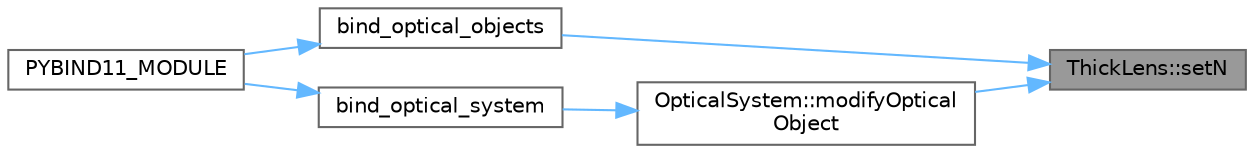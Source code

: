 digraph "ThickLens::setN"
{
 // LATEX_PDF_SIZE
  bgcolor="transparent";
  edge [fontname=Helvetica,fontsize=10,labelfontname=Helvetica,labelfontsize=10];
  node [fontname=Helvetica,fontsize=10,shape=box,height=0.2,width=0.4];
  rankdir="RL";
  Node1 [id="Node000001",label="ThickLens::setN",height=0.2,width=0.4,color="gray40", fillcolor="grey60", style="filled", fontcolor="black",tooltip="Sets the refractive index of the lens."];
  Node1 -> Node2 [id="edge1_Node000001_Node000002",dir="back",color="steelblue1",style="solid",tooltip=" "];
  Node2 [id="Node000002",label="bind_optical_objects",height=0.2,width=0.4,color="grey40", fillcolor="white", style="filled",URL="$bind__optical__objects_8cpp.html#abed024fc05ed7a9f896dd57e37f6faa9",tooltip="Binds the C++ OpticalObject class and its derived classes to Python."];
  Node2 -> Node3 [id="edge2_Node000002_Node000003",dir="back",color="steelblue1",style="solid",tooltip=" "];
  Node3 [id="Node000003",label="PYBIND11_MODULE",height=0.2,width=0.4,color="grey40", fillcolor="white", style="filled",URL="$optisim__bindings_8cpp.html#a82d65b89848c085bfa58a60cdd31d6f6",tooltip="Main pybind11 module definition for the OptiSim library."];
  Node1 -> Node4 [id="edge3_Node000001_Node000004",dir="back",color="steelblue1",style="solid",tooltip=" "];
  Node4 [id="Node000004",label="OpticalSystem::modifyOptical\lObject",height=0.2,width=0.4,color="grey40", fillcolor="white", style="filled",URL="$classOpticalSystem.html#a2305f7a60f669b2a058f5e6ea8565186",tooltip="Modifies a property of an existing OpticalObject by its name."];
  Node4 -> Node5 [id="edge4_Node000004_Node000005",dir="back",color="steelblue1",style="solid",tooltip=" "];
  Node5 [id="Node000005",label="bind_optical_system",height=0.2,width=0.4,color="grey40", fillcolor="white", style="filled",URL="$bind__optical__system_8cpp.html#a4d9ce1c1e7f84524c60bc1fcaf35fb22",tooltip="Binds the C++ ray structure and OpticalSystem class to Python."];
  Node5 -> Node3 [id="edge5_Node000005_Node000003",dir="back",color="steelblue1",style="solid",tooltip=" "];
}
